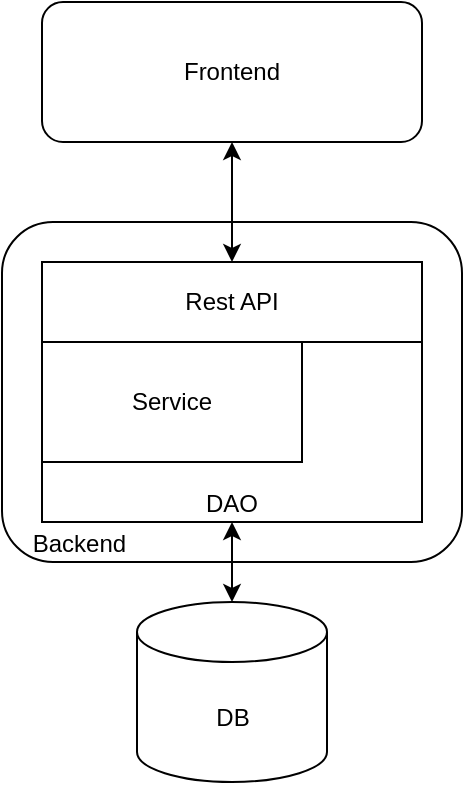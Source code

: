 <mxfile version="24.9.0">
  <diagram name="第 1 页" id="GKY6sa39FB1NiVp876ck">
    <mxGraphModel dx="1185" dy="647" grid="1" gridSize="10" guides="1" tooltips="1" connect="1" arrows="1" fold="1" page="1" pageScale="1" pageWidth="827" pageHeight="1169" math="0" shadow="0">
      <root>
        <mxCell id="0" />
        <mxCell id="1" parent="0" />
        <mxCell id="0f8UvQRoiTvZ1Xg8MrcX-10" value="&amp;nbsp; &amp;nbsp; Backend" style="rounded=1;whiteSpace=wrap;html=1;verticalAlign=bottom;align=left;" vertex="1" parent="1">
          <mxGeometry x="330" y="590" width="230" height="170" as="geometry" />
        </mxCell>
        <mxCell id="0f8UvQRoiTvZ1Xg8MrcX-2" value="DAO" style="rounded=0;whiteSpace=wrap;html=1;verticalAlign=bottom;" vertex="1" parent="1">
          <mxGeometry x="350" y="650" width="190" height="90" as="geometry" />
        </mxCell>
        <mxCell id="0f8UvQRoiTvZ1Xg8MrcX-3" value="Service" style="rounded=0;whiteSpace=wrap;html=1;verticalAlign=middle;" vertex="1" parent="1">
          <mxGeometry x="350" y="650" width="130" height="60" as="geometry" />
        </mxCell>
        <mxCell id="0f8UvQRoiTvZ1Xg8MrcX-4" value="Rest API" style="rounded=0;whiteSpace=wrap;html=1;" vertex="1" parent="1">
          <mxGeometry x="350" y="610" width="190" height="40" as="geometry" />
        </mxCell>
        <mxCell id="0f8UvQRoiTvZ1Xg8MrcX-5" value="DB" style="shape=cylinder3;whiteSpace=wrap;html=1;boundedLbl=1;backgroundOutline=1;size=15;" vertex="1" parent="1">
          <mxGeometry x="397.5" y="780" width="95" height="90" as="geometry" />
        </mxCell>
        <mxCell id="0f8UvQRoiTvZ1Xg8MrcX-7" value="" style="endArrow=classic;startArrow=classic;html=1;rounded=0;exitX=0.5;exitY=0;exitDx=0;exitDy=0;exitPerimeter=0;entryX=0.5;entryY=1;entryDx=0;entryDy=0;" edge="1" parent="1" source="0f8UvQRoiTvZ1Xg8MrcX-5" target="0f8UvQRoiTvZ1Xg8MrcX-2">
          <mxGeometry width="50" height="50" relative="1" as="geometry">
            <mxPoint x="442.51" y="780" as="sourcePoint" />
            <mxPoint x="447.49" y="740" as="targetPoint" />
          </mxGeometry>
        </mxCell>
        <mxCell id="0f8UvQRoiTvZ1Xg8MrcX-8" value="Frontend" style="rounded=1;whiteSpace=wrap;html=1;" vertex="1" parent="1">
          <mxGeometry x="350" y="480" width="190" height="70" as="geometry" />
        </mxCell>
        <mxCell id="0f8UvQRoiTvZ1Xg8MrcX-9" value="" style="endArrow=classic;startArrow=classic;html=1;rounded=0;entryX=0.5;entryY=1;entryDx=0;entryDy=0;exitX=0.5;exitY=0;exitDx=0;exitDy=0;" edge="1" parent="1" source="0f8UvQRoiTvZ1Xg8MrcX-4" target="0f8UvQRoiTvZ1Xg8MrcX-8">
          <mxGeometry width="50" height="50" relative="1" as="geometry">
            <mxPoint x="414" y="609.5" as="sourcePoint" />
            <mxPoint x="464" y="559.5" as="targetPoint" />
          </mxGeometry>
        </mxCell>
      </root>
    </mxGraphModel>
  </diagram>
</mxfile>
